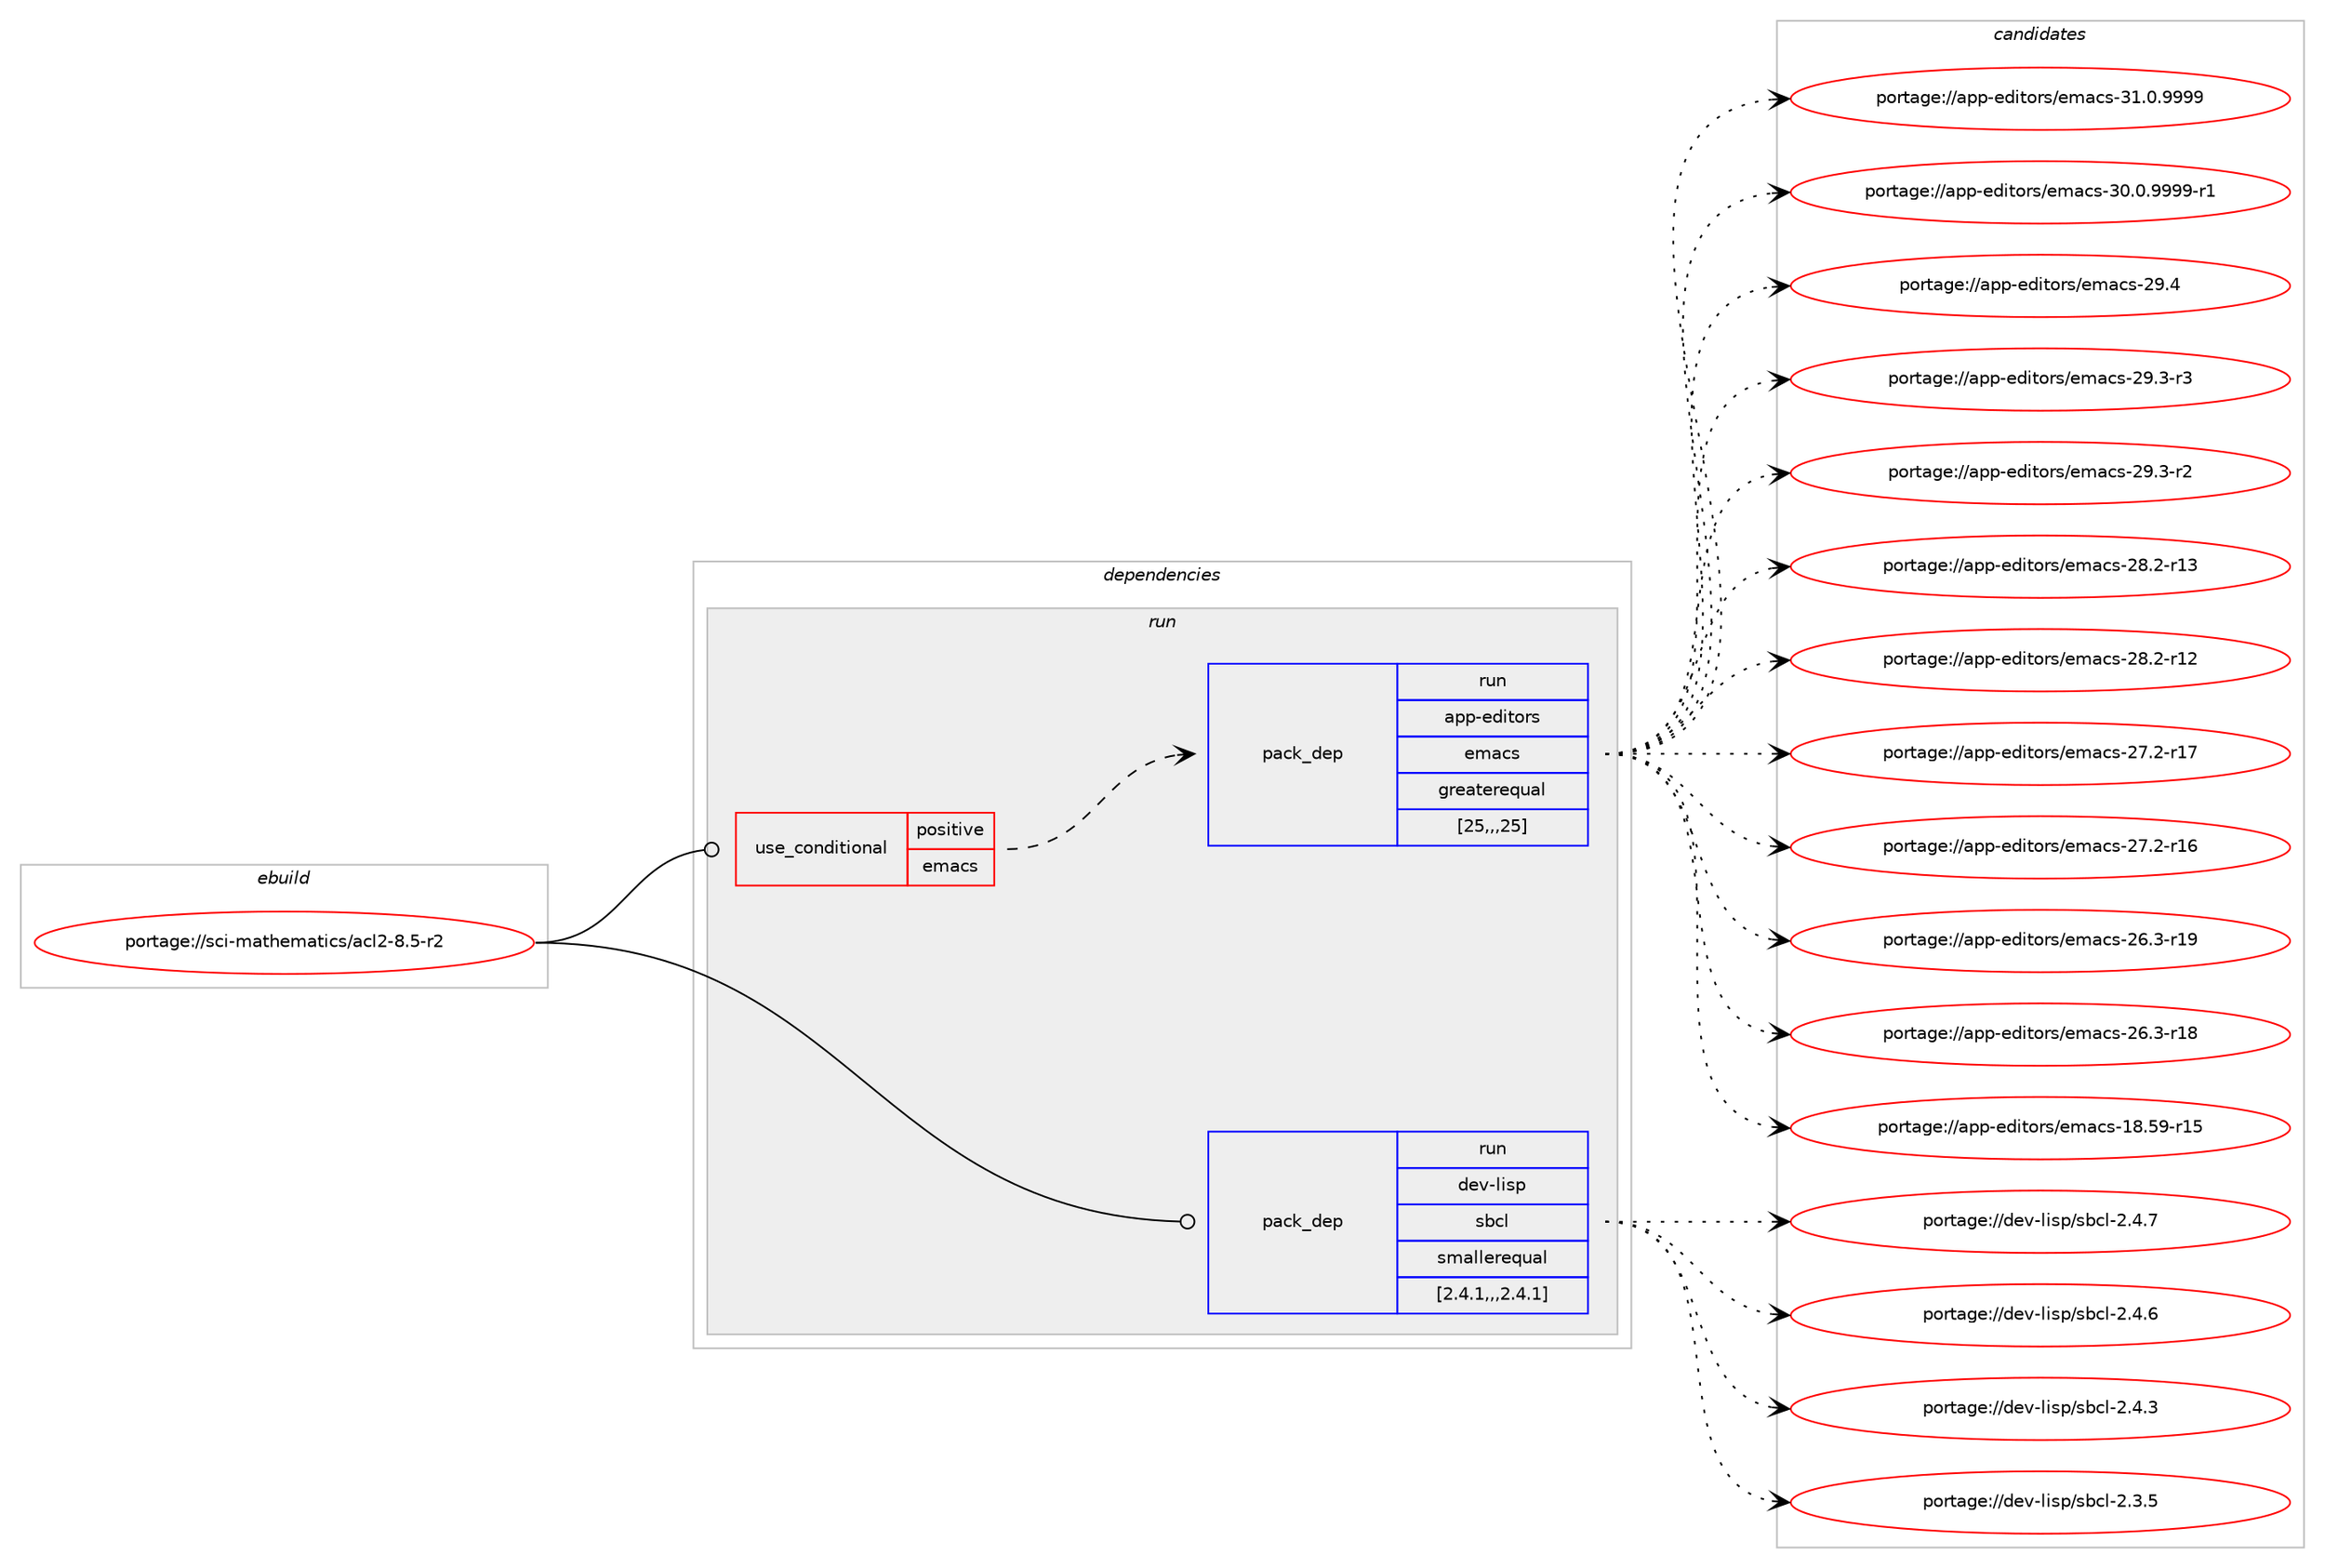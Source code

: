 digraph prolog {

# *************
# Graph options
# *************

newrank=true;
concentrate=true;
compound=true;
graph [rankdir=LR,fontname=Helvetica,fontsize=10,ranksep=1.5];#, ranksep=2.5, nodesep=0.2];
edge  [arrowhead=vee];
node  [fontname=Helvetica,fontsize=10];

# **********
# The ebuild
# **********

subgraph cluster_leftcol {
color=gray;
label=<<i>ebuild</i>>;
id [label="portage://sci-mathematics/acl2-8.5-r2", color=red, width=4, href="../sci-mathematics/acl2-8.5-r2.svg"];
}

# ****************
# The dependencies
# ****************

subgraph cluster_midcol {
color=gray;
label=<<i>dependencies</i>>;
subgraph cluster_compile {
fillcolor="#eeeeee";
style=filled;
label=<<i>compile</i>>;
}
subgraph cluster_compileandrun {
fillcolor="#eeeeee";
style=filled;
label=<<i>compile and run</i>>;
}
subgraph cluster_run {
fillcolor="#eeeeee";
style=filled;
label=<<i>run</i>>;
subgraph cond108114 {
dependency407623 [label=<<TABLE BORDER="0" CELLBORDER="1" CELLSPACING="0" CELLPADDING="4"><TR><TD ROWSPAN="3" CELLPADDING="10">use_conditional</TD></TR><TR><TD>positive</TD></TR><TR><TD>emacs</TD></TR></TABLE>>, shape=none, color=red];
subgraph pack296636 {
dependency407624 [label=<<TABLE BORDER="0" CELLBORDER="1" CELLSPACING="0" CELLPADDING="4" WIDTH="220"><TR><TD ROWSPAN="6" CELLPADDING="30">pack_dep</TD></TR><TR><TD WIDTH="110">run</TD></TR><TR><TD>app-editors</TD></TR><TR><TD>emacs</TD></TR><TR><TD>greaterequal</TD></TR><TR><TD>[25,,,25]</TD></TR></TABLE>>, shape=none, color=blue];
}
dependency407623:e -> dependency407624:w [weight=20,style="dashed",arrowhead="vee"];
}
id:e -> dependency407623:w [weight=20,style="solid",arrowhead="odot"];
subgraph pack296637 {
dependency407625 [label=<<TABLE BORDER="0" CELLBORDER="1" CELLSPACING="0" CELLPADDING="4" WIDTH="220"><TR><TD ROWSPAN="6" CELLPADDING="30">pack_dep</TD></TR><TR><TD WIDTH="110">run</TD></TR><TR><TD>dev-lisp</TD></TR><TR><TD>sbcl</TD></TR><TR><TD>smallerequal</TD></TR><TR><TD>[2.4.1,,,2.4.1]</TD></TR></TABLE>>, shape=none, color=blue];
}
id:e -> dependency407625:w [weight=20,style="solid",arrowhead="odot"];
}
}

# **************
# The candidates
# **************

subgraph cluster_choices {
rank=same;
color=gray;
label=<<i>candidates</i>>;

subgraph choice296636 {
color=black;
nodesep=1;
choice971121124510110010511611111411547101109979911545514946484657575757 [label="portage://app-editors/emacs-31.0.9999", color=red, width=4,href="../app-editors/emacs-31.0.9999.svg"];
choice9711211245101100105116111114115471011099799115455148464846575757574511449 [label="portage://app-editors/emacs-30.0.9999-r1", color=red, width=4,href="../app-editors/emacs-30.0.9999-r1.svg"];
choice97112112451011001051161111141154710110997991154550574652 [label="portage://app-editors/emacs-29.4", color=red, width=4,href="../app-editors/emacs-29.4.svg"];
choice971121124510110010511611111411547101109979911545505746514511451 [label="portage://app-editors/emacs-29.3-r3", color=red, width=4,href="../app-editors/emacs-29.3-r3.svg"];
choice971121124510110010511611111411547101109979911545505746514511450 [label="portage://app-editors/emacs-29.3-r2", color=red, width=4,href="../app-editors/emacs-29.3-r2.svg"];
choice97112112451011001051161111141154710110997991154550564650451144951 [label="portage://app-editors/emacs-28.2-r13", color=red, width=4,href="../app-editors/emacs-28.2-r13.svg"];
choice97112112451011001051161111141154710110997991154550564650451144950 [label="portage://app-editors/emacs-28.2-r12", color=red, width=4,href="../app-editors/emacs-28.2-r12.svg"];
choice97112112451011001051161111141154710110997991154550554650451144955 [label="portage://app-editors/emacs-27.2-r17", color=red, width=4,href="../app-editors/emacs-27.2-r17.svg"];
choice97112112451011001051161111141154710110997991154550554650451144954 [label="portage://app-editors/emacs-27.2-r16", color=red, width=4,href="../app-editors/emacs-27.2-r16.svg"];
choice97112112451011001051161111141154710110997991154550544651451144957 [label="portage://app-editors/emacs-26.3-r19", color=red, width=4,href="../app-editors/emacs-26.3-r19.svg"];
choice97112112451011001051161111141154710110997991154550544651451144956 [label="portage://app-editors/emacs-26.3-r18", color=red, width=4,href="../app-editors/emacs-26.3-r18.svg"];
choice9711211245101100105116111114115471011099799115454956465357451144953 [label="portage://app-editors/emacs-18.59-r15", color=red, width=4,href="../app-editors/emacs-18.59-r15.svg"];
dependency407624:e -> choice971121124510110010511611111411547101109979911545514946484657575757:w [style=dotted,weight="100"];
dependency407624:e -> choice9711211245101100105116111114115471011099799115455148464846575757574511449:w [style=dotted,weight="100"];
dependency407624:e -> choice97112112451011001051161111141154710110997991154550574652:w [style=dotted,weight="100"];
dependency407624:e -> choice971121124510110010511611111411547101109979911545505746514511451:w [style=dotted,weight="100"];
dependency407624:e -> choice971121124510110010511611111411547101109979911545505746514511450:w [style=dotted,weight="100"];
dependency407624:e -> choice97112112451011001051161111141154710110997991154550564650451144951:w [style=dotted,weight="100"];
dependency407624:e -> choice97112112451011001051161111141154710110997991154550564650451144950:w [style=dotted,weight="100"];
dependency407624:e -> choice97112112451011001051161111141154710110997991154550554650451144955:w [style=dotted,weight="100"];
dependency407624:e -> choice97112112451011001051161111141154710110997991154550554650451144954:w [style=dotted,weight="100"];
dependency407624:e -> choice97112112451011001051161111141154710110997991154550544651451144957:w [style=dotted,weight="100"];
dependency407624:e -> choice97112112451011001051161111141154710110997991154550544651451144956:w [style=dotted,weight="100"];
dependency407624:e -> choice9711211245101100105116111114115471011099799115454956465357451144953:w [style=dotted,weight="100"];
}
subgraph choice296637 {
color=black;
nodesep=1;
choice10010111845108105115112471159899108455046524655 [label="portage://dev-lisp/sbcl-2.4.7", color=red, width=4,href="../dev-lisp/sbcl-2.4.7.svg"];
choice10010111845108105115112471159899108455046524654 [label="portage://dev-lisp/sbcl-2.4.6", color=red, width=4,href="../dev-lisp/sbcl-2.4.6.svg"];
choice10010111845108105115112471159899108455046524651 [label="portage://dev-lisp/sbcl-2.4.3", color=red, width=4,href="../dev-lisp/sbcl-2.4.3.svg"];
choice10010111845108105115112471159899108455046514653 [label="portage://dev-lisp/sbcl-2.3.5", color=red, width=4,href="../dev-lisp/sbcl-2.3.5.svg"];
dependency407625:e -> choice10010111845108105115112471159899108455046524655:w [style=dotted,weight="100"];
dependency407625:e -> choice10010111845108105115112471159899108455046524654:w [style=dotted,weight="100"];
dependency407625:e -> choice10010111845108105115112471159899108455046524651:w [style=dotted,weight="100"];
dependency407625:e -> choice10010111845108105115112471159899108455046514653:w [style=dotted,weight="100"];
}
}

}
